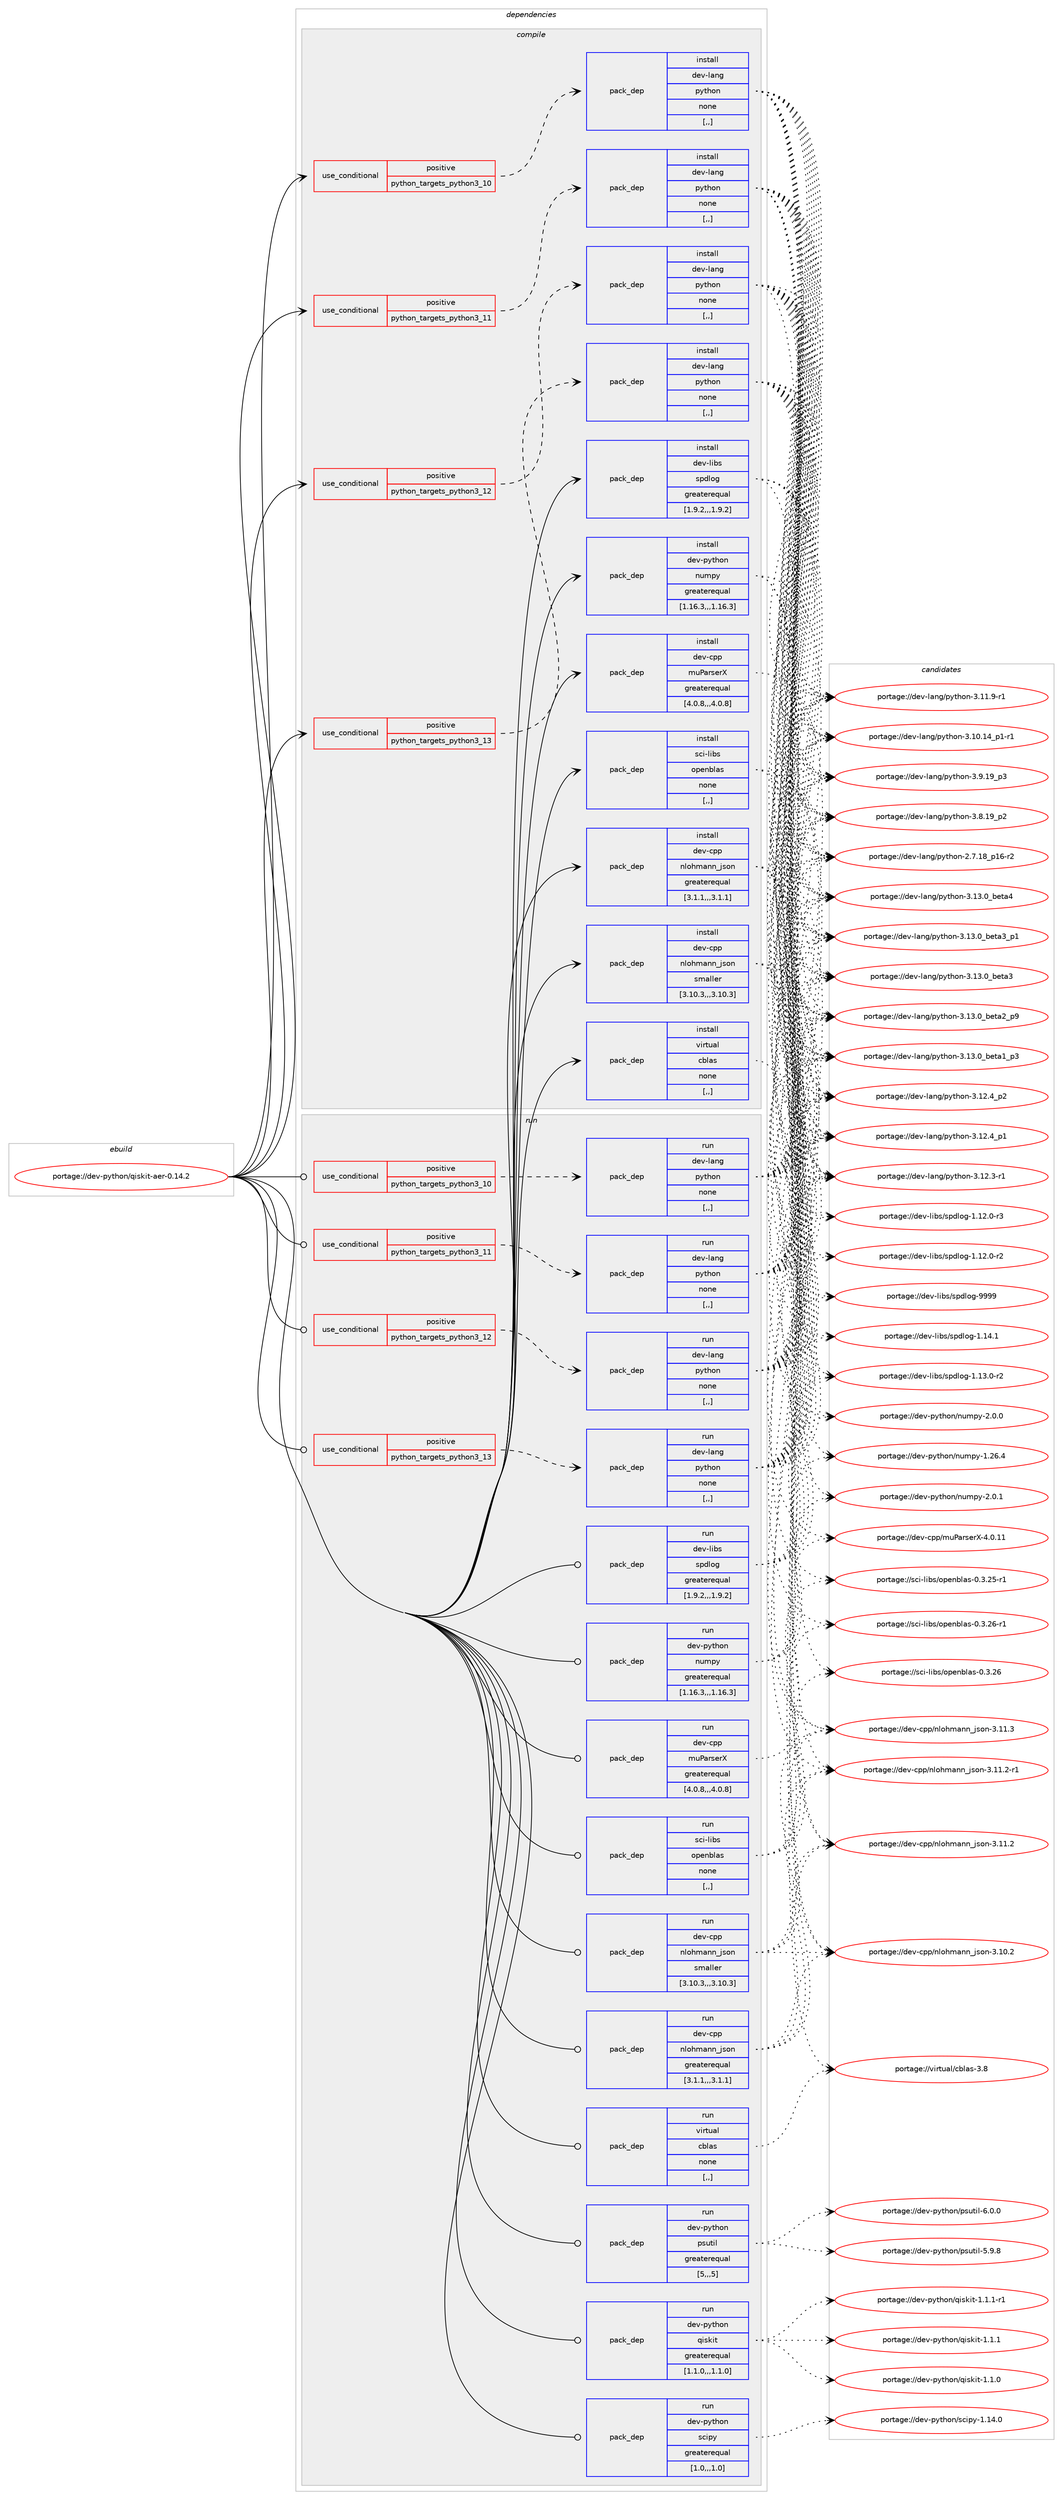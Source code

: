 digraph prolog {

# *************
# Graph options
# *************

newrank=true;
concentrate=true;
compound=true;
graph [rankdir=LR,fontname=Helvetica,fontsize=10,ranksep=1.5];#, ranksep=2.5, nodesep=0.2];
edge  [arrowhead=vee];
node  [fontname=Helvetica,fontsize=10];

# **********
# The ebuild
# **********

subgraph cluster_leftcol {
color=gray;
label=<<i>ebuild</i>>;
id [label="portage://dev-python/qiskit-aer-0.14.2", color=red, width=4, href="../dev-python/qiskit-aer-0.14.2.svg"];
}

# ****************
# The dependencies
# ****************

subgraph cluster_midcol {
color=gray;
label=<<i>dependencies</i>>;
subgraph cluster_compile {
fillcolor="#eeeeee";
style=filled;
label=<<i>compile</i>>;
subgraph cond38811 {
dependency161512 [label=<<TABLE BORDER="0" CELLBORDER="1" CELLSPACING="0" CELLPADDING="4"><TR><TD ROWSPAN="3" CELLPADDING="10">use_conditional</TD></TR><TR><TD>positive</TD></TR><TR><TD>python_targets_python3_10</TD></TR></TABLE>>, shape=none, color=red];
subgraph pack121429 {
dependency161513 [label=<<TABLE BORDER="0" CELLBORDER="1" CELLSPACING="0" CELLPADDING="4" WIDTH="220"><TR><TD ROWSPAN="6" CELLPADDING="30">pack_dep</TD></TR><TR><TD WIDTH="110">install</TD></TR><TR><TD>dev-lang</TD></TR><TR><TD>python</TD></TR><TR><TD>none</TD></TR><TR><TD>[,,]</TD></TR></TABLE>>, shape=none, color=blue];
}
dependency161512:e -> dependency161513:w [weight=20,style="dashed",arrowhead="vee"];
}
id:e -> dependency161512:w [weight=20,style="solid",arrowhead="vee"];
subgraph cond38812 {
dependency161514 [label=<<TABLE BORDER="0" CELLBORDER="1" CELLSPACING="0" CELLPADDING="4"><TR><TD ROWSPAN="3" CELLPADDING="10">use_conditional</TD></TR><TR><TD>positive</TD></TR><TR><TD>python_targets_python3_11</TD></TR></TABLE>>, shape=none, color=red];
subgraph pack121430 {
dependency161515 [label=<<TABLE BORDER="0" CELLBORDER="1" CELLSPACING="0" CELLPADDING="4" WIDTH="220"><TR><TD ROWSPAN="6" CELLPADDING="30">pack_dep</TD></TR><TR><TD WIDTH="110">install</TD></TR><TR><TD>dev-lang</TD></TR><TR><TD>python</TD></TR><TR><TD>none</TD></TR><TR><TD>[,,]</TD></TR></TABLE>>, shape=none, color=blue];
}
dependency161514:e -> dependency161515:w [weight=20,style="dashed",arrowhead="vee"];
}
id:e -> dependency161514:w [weight=20,style="solid",arrowhead="vee"];
subgraph cond38813 {
dependency161516 [label=<<TABLE BORDER="0" CELLBORDER="1" CELLSPACING="0" CELLPADDING="4"><TR><TD ROWSPAN="3" CELLPADDING="10">use_conditional</TD></TR><TR><TD>positive</TD></TR><TR><TD>python_targets_python3_12</TD></TR></TABLE>>, shape=none, color=red];
subgraph pack121431 {
dependency161517 [label=<<TABLE BORDER="0" CELLBORDER="1" CELLSPACING="0" CELLPADDING="4" WIDTH="220"><TR><TD ROWSPAN="6" CELLPADDING="30">pack_dep</TD></TR><TR><TD WIDTH="110">install</TD></TR><TR><TD>dev-lang</TD></TR><TR><TD>python</TD></TR><TR><TD>none</TD></TR><TR><TD>[,,]</TD></TR></TABLE>>, shape=none, color=blue];
}
dependency161516:e -> dependency161517:w [weight=20,style="dashed",arrowhead="vee"];
}
id:e -> dependency161516:w [weight=20,style="solid",arrowhead="vee"];
subgraph cond38814 {
dependency161518 [label=<<TABLE BORDER="0" CELLBORDER="1" CELLSPACING="0" CELLPADDING="4"><TR><TD ROWSPAN="3" CELLPADDING="10">use_conditional</TD></TR><TR><TD>positive</TD></TR><TR><TD>python_targets_python3_13</TD></TR></TABLE>>, shape=none, color=red];
subgraph pack121432 {
dependency161519 [label=<<TABLE BORDER="0" CELLBORDER="1" CELLSPACING="0" CELLPADDING="4" WIDTH="220"><TR><TD ROWSPAN="6" CELLPADDING="30">pack_dep</TD></TR><TR><TD WIDTH="110">install</TD></TR><TR><TD>dev-lang</TD></TR><TR><TD>python</TD></TR><TR><TD>none</TD></TR><TR><TD>[,,]</TD></TR></TABLE>>, shape=none, color=blue];
}
dependency161518:e -> dependency161519:w [weight=20,style="dashed",arrowhead="vee"];
}
id:e -> dependency161518:w [weight=20,style="solid",arrowhead="vee"];
subgraph pack121433 {
dependency161520 [label=<<TABLE BORDER="0" CELLBORDER="1" CELLSPACING="0" CELLPADDING="4" WIDTH="220"><TR><TD ROWSPAN="6" CELLPADDING="30">pack_dep</TD></TR><TR><TD WIDTH="110">install</TD></TR><TR><TD>dev-cpp</TD></TR><TR><TD>muParserX</TD></TR><TR><TD>greaterequal</TD></TR><TR><TD>[4.0.8,,,4.0.8]</TD></TR></TABLE>>, shape=none, color=blue];
}
id:e -> dependency161520:w [weight=20,style="solid",arrowhead="vee"];
subgraph pack121434 {
dependency161521 [label=<<TABLE BORDER="0" CELLBORDER="1" CELLSPACING="0" CELLPADDING="4" WIDTH="220"><TR><TD ROWSPAN="6" CELLPADDING="30">pack_dep</TD></TR><TR><TD WIDTH="110">install</TD></TR><TR><TD>dev-cpp</TD></TR><TR><TD>nlohmann_json</TD></TR><TR><TD>greaterequal</TD></TR><TR><TD>[3.1.1,,,3.1.1]</TD></TR></TABLE>>, shape=none, color=blue];
}
id:e -> dependency161521:w [weight=20,style="solid",arrowhead="vee"];
subgraph pack121435 {
dependency161522 [label=<<TABLE BORDER="0" CELLBORDER="1" CELLSPACING="0" CELLPADDING="4" WIDTH="220"><TR><TD ROWSPAN="6" CELLPADDING="30">pack_dep</TD></TR><TR><TD WIDTH="110">install</TD></TR><TR><TD>dev-cpp</TD></TR><TR><TD>nlohmann_json</TD></TR><TR><TD>smaller</TD></TR><TR><TD>[3.10.3,,,3.10.3]</TD></TR></TABLE>>, shape=none, color=blue];
}
id:e -> dependency161522:w [weight=20,style="solid",arrowhead="vee"];
subgraph pack121436 {
dependency161523 [label=<<TABLE BORDER="0" CELLBORDER="1" CELLSPACING="0" CELLPADDING="4" WIDTH="220"><TR><TD ROWSPAN="6" CELLPADDING="30">pack_dep</TD></TR><TR><TD WIDTH="110">install</TD></TR><TR><TD>dev-libs</TD></TR><TR><TD>spdlog</TD></TR><TR><TD>greaterequal</TD></TR><TR><TD>[1.9.2,,,1.9.2]</TD></TR></TABLE>>, shape=none, color=blue];
}
id:e -> dependency161523:w [weight=20,style="solid",arrowhead="vee"];
subgraph pack121437 {
dependency161524 [label=<<TABLE BORDER="0" CELLBORDER="1" CELLSPACING="0" CELLPADDING="4" WIDTH="220"><TR><TD ROWSPAN="6" CELLPADDING="30">pack_dep</TD></TR><TR><TD WIDTH="110">install</TD></TR><TR><TD>dev-python</TD></TR><TR><TD>numpy</TD></TR><TR><TD>greaterequal</TD></TR><TR><TD>[1.16.3,,,1.16.3]</TD></TR></TABLE>>, shape=none, color=blue];
}
id:e -> dependency161524:w [weight=20,style="solid",arrowhead="vee"];
subgraph pack121438 {
dependency161525 [label=<<TABLE BORDER="0" CELLBORDER="1" CELLSPACING="0" CELLPADDING="4" WIDTH="220"><TR><TD ROWSPAN="6" CELLPADDING="30">pack_dep</TD></TR><TR><TD WIDTH="110">install</TD></TR><TR><TD>sci-libs</TD></TR><TR><TD>openblas</TD></TR><TR><TD>none</TD></TR><TR><TD>[,,]</TD></TR></TABLE>>, shape=none, color=blue];
}
id:e -> dependency161525:w [weight=20,style="solid",arrowhead="vee"];
subgraph pack121439 {
dependency161526 [label=<<TABLE BORDER="0" CELLBORDER="1" CELLSPACING="0" CELLPADDING="4" WIDTH="220"><TR><TD ROWSPAN="6" CELLPADDING="30">pack_dep</TD></TR><TR><TD WIDTH="110">install</TD></TR><TR><TD>virtual</TD></TR><TR><TD>cblas</TD></TR><TR><TD>none</TD></TR><TR><TD>[,,]</TD></TR></TABLE>>, shape=none, color=blue];
}
id:e -> dependency161526:w [weight=20,style="solid",arrowhead="vee"];
}
subgraph cluster_compileandrun {
fillcolor="#eeeeee";
style=filled;
label=<<i>compile and run</i>>;
}
subgraph cluster_run {
fillcolor="#eeeeee";
style=filled;
label=<<i>run</i>>;
subgraph cond38815 {
dependency161527 [label=<<TABLE BORDER="0" CELLBORDER="1" CELLSPACING="0" CELLPADDING="4"><TR><TD ROWSPAN="3" CELLPADDING="10">use_conditional</TD></TR><TR><TD>positive</TD></TR><TR><TD>python_targets_python3_10</TD></TR></TABLE>>, shape=none, color=red];
subgraph pack121440 {
dependency161528 [label=<<TABLE BORDER="0" CELLBORDER="1" CELLSPACING="0" CELLPADDING="4" WIDTH="220"><TR><TD ROWSPAN="6" CELLPADDING="30">pack_dep</TD></TR><TR><TD WIDTH="110">run</TD></TR><TR><TD>dev-lang</TD></TR><TR><TD>python</TD></TR><TR><TD>none</TD></TR><TR><TD>[,,]</TD></TR></TABLE>>, shape=none, color=blue];
}
dependency161527:e -> dependency161528:w [weight=20,style="dashed",arrowhead="vee"];
}
id:e -> dependency161527:w [weight=20,style="solid",arrowhead="odot"];
subgraph cond38816 {
dependency161529 [label=<<TABLE BORDER="0" CELLBORDER="1" CELLSPACING="0" CELLPADDING="4"><TR><TD ROWSPAN="3" CELLPADDING="10">use_conditional</TD></TR><TR><TD>positive</TD></TR><TR><TD>python_targets_python3_11</TD></TR></TABLE>>, shape=none, color=red];
subgraph pack121441 {
dependency161530 [label=<<TABLE BORDER="0" CELLBORDER="1" CELLSPACING="0" CELLPADDING="4" WIDTH="220"><TR><TD ROWSPAN="6" CELLPADDING="30">pack_dep</TD></TR><TR><TD WIDTH="110">run</TD></TR><TR><TD>dev-lang</TD></TR><TR><TD>python</TD></TR><TR><TD>none</TD></TR><TR><TD>[,,]</TD></TR></TABLE>>, shape=none, color=blue];
}
dependency161529:e -> dependency161530:w [weight=20,style="dashed",arrowhead="vee"];
}
id:e -> dependency161529:w [weight=20,style="solid",arrowhead="odot"];
subgraph cond38817 {
dependency161531 [label=<<TABLE BORDER="0" CELLBORDER="1" CELLSPACING="0" CELLPADDING="4"><TR><TD ROWSPAN="3" CELLPADDING="10">use_conditional</TD></TR><TR><TD>positive</TD></TR><TR><TD>python_targets_python3_12</TD></TR></TABLE>>, shape=none, color=red];
subgraph pack121442 {
dependency161532 [label=<<TABLE BORDER="0" CELLBORDER="1" CELLSPACING="0" CELLPADDING="4" WIDTH="220"><TR><TD ROWSPAN="6" CELLPADDING="30">pack_dep</TD></TR><TR><TD WIDTH="110">run</TD></TR><TR><TD>dev-lang</TD></TR><TR><TD>python</TD></TR><TR><TD>none</TD></TR><TR><TD>[,,]</TD></TR></TABLE>>, shape=none, color=blue];
}
dependency161531:e -> dependency161532:w [weight=20,style="dashed",arrowhead="vee"];
}
id:e -> dependency161531:w [weight=20,style="solid",arrowhead="odot"];
subgraph cond38818 {
dependency161533 [label=<<TABLE BORDER="0" CELLBORDER="1" CELLSPACING="0" CELLPADDING="4"><TR><TD ROWSPAN="3" CELLPADDING="10">use_conditional</TD></TR><TR><TD>positive</TD></TR><TR><TD>python_targets_python3_13</TD></TR></TABLE>>, shape=none, color=red];
subgraph pack121443 {
dependency161534 [label=<<TABLE BORDER="0" CELLBORDER="1" CELLSPACING="0" CELLPADDING="4" WIDTH="220"><TR><TD ROWSPAN="6" CELLPADDING="30">pack_dep</TD></TR><TR><TD WIDTH="110">run</TD></TR><TR><TD>dev-lang</TD></TR><TR><TD>python</TD></TR><TR><TD>none</TD></TR><TR><TD>[,,]</TD></TR></TABLE>>, shape=none, color=blue];
}
dependency161533:e -> dependency161534:w [weight=20,style="dashed",arrowhead="vee"];
}
id:e -> dependency161533:w [weight=20,style="solid",arrowhead="odot"];
subgraph pack121444 {
dependency161535 [label=<<TABLE BORDER="0" CELLBORDER="1" CELLSPACING="0" CELLPADDING="4" WIDTH="220"><TR><TD ROWSPAN="6" CELLPADDING="30">pack_dep</TD></TR><TR><TD WIDTH="110">run</TD></TR><TR><TD>dev-cpp</TD></TR><TR><TD>muParserX</TD></TR><TR><TD>greaterequal</TD></TR><TR><TD>[4.0.8,,,4.0.8]</TD></TR></TABLE>>, shape=none, color=blue];
}
id:e -> dependency161535:w [weight=20,style="solid",arrowhead="odot"];
subgraph pack121445 {
dependency161536 [label=<<TABLE BORDER="0" CELLBORDER="1" CELLSPACING="0" CELLPADDING="4" WIDTH="220"><TR><TD ROWSPAN="6" CELLPADDING="30">pack_dep</TD></TR><TR><TD WIDTH="110">run</TD></TR><TR><TD>dev-cpp</TD></TR><TR><TD>nlohmann_json</TD></TR><TR><TD>greaterequal</TD></TR><TR><TD>[3.1.1,,,3.1.1]</TD></TR></TABLE>>, shape=none, color=blue];
}
id:e -> dependency161536:w [weight=20,style="solid",arrowhead="odot"];
subgraph pack121446 {
dependency161537 [label=<<TABLE BORDER="0" CELLBORDER="1" CELLSPACING="0" CELLPADDING="4" WIDTH="220"><TR><TD ROWSPAN="6" CELLPADDING="30">pack_dep</TD></TR><TR><TD WIDTH="110">run</TD></TR><TR><TD>dev-cpp</TD></TR><TR><TD>nlohmann_json</TD></TR><TR><TD>smaller</TD></TR><TR><TD>[3.10.3,,,3.10.3]</TD></TR></TABLE>>, shape=none, color=blue];
}
id:e -> dependency161537:w [weight=20,style="solid",arrowhead="odot"];
subgraph pack121447 {
dependency161538 [label=<<TABLE BORDER="0" CELLBORDER="1" CELLSPACING="0" CELLPADDING="4" WIDTH="220"><TR><TD ROWSPAN="6" CELLPADDING="30">pack_dep</TD></TR><TR><TD WIDTH="110">run</TD></TR><TR><TD>dev-libs</TD></TR><TR><TD>spdlog</TD></TR><TR><TD>greaterequal</TD></TR><TR><TD>[1.9.2,,,1.9.2]</TD></TR></TABLE>>, shape=none, color=blue];
}
id:e -> dependency161538:w [weight=20,style="solid",arrowhead="odot"];
subgraph pack121448 {
dependency161539 [label=<<TABLE BORDER="0" CELLBORDER="1" CELLSPACING="0" CELLPADDING="4" WIDTH="220"><TR><TD ROWSPAN="6" CELLPADDING="30">pack_dep</TD></TR><TR><TD WIDTH="110">run</TD></TR><TR><TD>dev-python</TD></TR><TR><TD>numpy</TD></TR><TR><TD>greaterequal</TD></TR><TR><TD>[1.16.3,,,1.16.3]</TD></TR></TABLE>>, shape=none, color=blue];
}
id:e -> dependency161539:w [weight=20,style="solid",arrowhead="odot"];
subgraph pack121449 {
dependency161540 [label=<<TABLE BORDER="0" CELLBORDER="1" CELLSPACING="0" CELLPADDING="4" WIDTH="220"><TR><TD ROWSPAN="6" CELLPADDING="30">pack_dep</TD></TR><TR><TD WIDTH="110">run</TD></TR><TR><TD>dev-python</TD></TR><TR><TD>psutil</TD></TR><TR><TD>greaterequal</TD></TR><TR><TD>[5,,,5]</TD></TR></TABLE>>, shape=none, color=blue];
}
id:e -> dependency161540:w [weight=20,style="solid",arrowhead="odot"];
subgraph pack121450 {
dependency161541 [label=<<TABLE BORDER="0" CELLBORDER="1" CELLSPACING="0" CELLPADDING="4" WIDTH="220"><TR><TD ROWSPAN="6" CELLPADDING="30">pack_dep</TD></TR><TR><TD WIDTH="110">run</TD></TR><TR><TD>dev-python</TD></TR><TR><TD>qiskit</TD></TR><TR><TD>greaterequal</TD></TR><TR><TD>[1.1.0,,,1.1.0]</TD></TR></TABLE>>, shape=none, color=blue];
}
id:e -> dependency161541:w [weight=20,style="solid",arrowhead="odot"];
subgraph pack121451 {
dependency161542 [label=<<TABLE BORDER="0" CELLBORDER="1" CELLSPACING="0" CELLPADDING="4" WIDTH="220"><TR><TD ROWSPAN="6" CELLPADDING="30">pack_dep</TD></TR><TR><TD WIDTH="110">run</TD></TR><TR><TD>dev-python</TD></TR><TR><TD>scipy</TD></TR><TR><TD>greaterequal</TD></TR><TR><TD>[1.0,,,1.0]</TD></TR></TABLE>>, shape=none, color=blue];
}
id:e -> dependency161542:w [weight=20,style="solid",arrowhead="odot"];
subgraph pack121452 {
dependency161543 [label=<<TABLE BORDER="0" CELLBORDER="1" CELLSPACING="0" CELLPADDING="4" WIDTH="220"><TR><TD ROWSPAN="6" CELLPADDING="30">pack_dep</TD></TR><TR><TD WIDTH="110">run</TD></TR><TR><TD>sci-libs</TD></TR><TR><TD>openblas</TD></TR><TR><TD>none</TD></TR><TR><TD>[,,]</TD></TR></TABLE>>, shape=none, color=blue];
}
id:e -> dependency161543:w [weight=20,style="solid",arrowhead="odot"];
subgraph pack121453 {
dependency161544 [label=<<TABLE BORDER="0" CELLBORDER="1" CELLSPACING="0" CELLPADDING="4" WIDTH="220"><TR><TD ROWSPAN="6" CELLPADDING="30">pack_dep</TD></TR><TR><TD WIDTH="110">run</TD></TR><TR><TD>virtual</TD></TR><TR><TD>cblas</TD></TR><TR><TD>none</TD></TR><TR><TD>[,,]</TD></TR></TABLE>>, shape=none, color=blue];
}
id:e -> dependency161544:w [weight=20,style="solid",arrowhead="odot"];
}
}

# **************
# The candidates
# **************

subgraph cluster_choices {
rank=same;
color=gray;
label=<<i>candidates</i>>;

subgraph choice121429 {
color=black;
nodesep=1;
choice1001011184510897110103471121211161041111104551464951464895981011169752 [label="portage://dev-lang/python-3.13.0_beta4", color=red, width=4,href="../dev-lang/python-3.13.0_beta4.svg"];
choice10010111845108971101034711212111610411111045514649514648959810111697519511249 [label="portage://dev-lang/python-3.13.0_beta3_p1", color=red, width=4,href="../dev-lang/python-3.13.0_beta3_p1.svg"];
choice1001011184510897110103471121211161041111104551464951464895981011169751 [label="portage://dev-lang/python-3.13.0_beta3", color=red, width=4,href="../dev-lang/python-3.13.0_beta3.svg"];
choice10010111845108971101034711212111610411111045514649514648959810111697509511257 [label="portage://dev-lang/python-3.13.0_beta2_p9", color=red, width=4,href="../dev-lang/python-3.13.0_beta2_p9.svg"];
choice10010111845108971101034711212111610411111045514649514648959810111697499511251 [label="portage://dev-lang/python-3.13.0_beta1_p3", color=red, width=4,href="../dev-lang/python-3.13.0_beta1_p3.svg"];
choice100101118451089711010347112121116104111110455146495046529511250 [label="portage://dev-lang/python-3.12.4_p2", color=red, width=4,href="../dev-lang/python-3.12.4_p2.svg"];
choice100101118451089711010347112121116104111110455146495046529511249 [label="portage://dev-lang/python-3.12.4_p1", color=red, width=4,href="../dev-lang/python-3.12.4_p1.svg"];
choice100101118451089711010347112121116104111110455146495046514511449 [label="portage://dev-lang/python-3.12.3-r1", color=red, width=4,href="../dev-lang/python-3.12.3-r1.svg"];
choice100101118451089711010347112121116104111110455146494946574511449 [label="portage://dev-lang/python-3.11.9-r1", color=red, width=4,href="../dev-lang/python-3.11.9-r1.svg"];
choice100101118451089711010347112121116104111110455146494846495295112494511449 [label="portage://dev-lang/python-3.10.14_p1-r1", color=red, width=4,href="../dev-lang/python-3.10.14_p1-r1.svg"];
choice100101118451089711010347112121116104111110455146574649579511251 [label="portage://dev-lang/python-3.9.19_p3", color=red, width=4,href="../dev-lang/python-3.9.19_p3.svg"];
choice100101118451089711010347112121116104111110455146564649579511250 [label="portage://dev-lang/python-3.8.19_p2", color=red, width=4,href="../dev-lang/python-3.8.19_p2.svg"];
choice100101118451089711010347112121116104111110455046554649569511249544511450 [label="portage://dev-lang/python-2.7.18_p16-r2", color=red, width=4,href="../dev-lang/python-2.7.18_p16-r2.svg"];
dependency161513:e -> choice1001011184510897110103471121211161041111104551464951464895981011169752:w [style=dotted,weight="100"];
dependency161513:e -> choice10010111845108971101034711212111610411111045514649514648959810111697519511249:w [style=dotted,weight="100"];
dependency161513:e -> choice1001011184510897110103471121211161041111104551464951464895981011169751:w [style=dotted,weight="100"];
dependency161513:e -> choice10010111845108971101034711212111610411111045514649514648959810111697509511257:w [style=dotted,weight="100"];
dependency161513:e -> choice10010111845108971101034711212111610411111045514649514648959810111697499511251:w [style=dotted,weight="100"];
dependency161513:e -> choice100101118451089711010347112121116104111110455146495046529511250:w [style=dotted,weight="100"];
dependency161513:e -> choice100101118451089711010347112121116104111110455146495046529511249:w [style=dotted,weight="100"];
dependency161513:e -> choice100101118451089711010347112121116104111110455146495046514511449:w [style=dotted,weight="100"];
dependency161513:e -> choice100101118451089711010347112121116104111110455146494946574511449:w [style=dotted,weight="100"];
dependency161513:e -> choice100101118451089711010347112121116104111110455146494846495295112494511449:w [style=dotted,weight="100"];
dependency161513:e -> choice100101118451089711010347112121116104111110455146574649579511251:w [style=dotted,weight="100"];
dependency161513:e -> choice100101118451089711010347112121116104111110455146564649579511250:w [style=dotted,weight="100"];
dependency161513:e -> choice100101118451089711010347112121116104111110455046554649569511249544511450:w [style=dotted,weight="100"];
}
subgraph choice121430 {
color=black;
nodesep=1;
choice1001011184510897110103471121211161041111104551464951464895981011169752 [label="portage://dev-lang/python-3.13.0_beta4", color=red, width=4,href="../dev-lang/python-3.13.0_beta4.svg"];
choice10010111845108971101034711212111610411111045514649514648959810111697519511249 [label="portage://dev-lang/python-3.13.0_beta3_p1", color=red, width=4,href="../dev-lang/python-3.13.0_beta3_p1.svg"];
choice1001011184510897110103471121211161041111104551464951464895981011169751 [label="portage://dev-lang/python-3.13.0_beta3", color=red, width=4,href="../dev-lang/python-3.13.0_beta3.svg"];
choice10010111845108971101034711212111610411111045514649514648959810111697509511257 [label="portage://dev-lang/python-3.13.0_beta2_p9", color=red, width=4,href="../dev-lang/python-3.13.0_beta2_p9.svg"];
choice10010111845108971101034711212111610411111045514649514648959810111697499511251 [label="portage://dev-lang/python-3.13.0_beta1_p3", color=red, width=4,href="../dev-lang/python-3.13.0_beta1_p3.svg"];
choice100101118451089711010347112121116104111110455146495046529511250 [label="portage://dev-lang/python-3.12.4_p2", color=red, width=4,href="../dev-lang/python-3.12.4_p2.svg"];
choice100101118451089711010347112121116104111110455146495046529511249 [label="portage://dev-lang/python-3.12.4_p1", color=red, width=4,href="../dev-lang/python-3.12.4_p1.svg"];
choice100101118451089711010347112121116104111110455146495046514511449 [label="portage://dev-lang/python-3.12.3-r1", color=red, width=4,href="../dev-lang/python-3.12.3-r1.svg"];
choice100101118451089711010347112121116104111110455146494946574511449 [label="portage://dev-lang/python-3.11.9-r1", color=red, width=4,href="../dev-lang/python-3.11.9-r1.svg"];
choice100101118451089711010347112121116104111110455146494846495295112494511449 [label="portage://dev-lang/python-3.10.14_p1-r1", color=red, width=4,href="../dev-lang/python-3.10.14_p1-r1.svg"];
choice100101118451089711010347112121116104111110455146574649579511251 [label="portage://dev-lang/python-3.9.19_p3", color=red, width=4,href="../dev-lang/python-3.9.19_p3.svg"];
choice100101118451089711010347112121116104111110455146564649579511250 [label="portage://dev-lang/python-3.8.19_p2", color=red, width=4,href="../dev-lang/python-3.8.19_p2.svg"];
choice100101118451089711010347112121116104111110455046554649569511249544511450 [label="portage://dev-lang/python-2.7.18_p16-r2", color=red, width=4,href="../dev-lang/python-2.7.18_p16-r2.svg"];
dependency161515:e -> choice1001011184510897110103471121211161041111104551464951464895981011169752:w [style=dotted,weight="100"];
dependency161515:e -> choice10010111845108971101034711212111610411111045514649514648959810111697519511249:w [style=dotted,weight="100"];
dependency161515:e -> choice1001011184510897110103471121211161041111104551464951464895981011169751:w [style=dotted,weight="100"];
dependency161515:e -> choice10010111845108971101034711212111610411111045514649514648959810111697509511257:w [style=dotted,weight="100"];
dependency161515:e -> choice10010111845108971101034711212111610411111045514649514648959810111697499511251:w [style=dotted,weight="100"];
dependency161515:e -> choice100101118451089711010347112121116104111110455146495046529511250:w [style=dotted,weight="100"];
dependency161515:e -> choice100101118451089711010347112121116104111110455146495046529511249:w [style=dotted,weight="100"];
dependency161515:e -> choice100101118451089711010347112121116104111110455146495046514511449:w [style=dotted,weight="100"];
dependency161515:e -> choice100101118451089711010347112121116104111110455146494946574511449:w [style=dotted,weight="100"];
dependency161515:e -> choice100101118451089711010347112121116104111110455146494846495295112494511449:w [style=dotted,weight="100"];
dependency161515:e -> choice100101118451089711010347112121116104111110455146574649579511251:w [style=dotted,weight="100"];
dependency161515:e -> choice100101118451089711010347112121116104111110455146564649579511250:w [style=dotted,weight="100"];
dependency161515:e -> choice100101118451089711010347112121116104111110455046554649569511249544511450:w [style=dotted,weight="100"];
}
subgraph choice121431 {
color=black;
nodesep=1;
choice1001011184510897110103471121211161041111104551464951464895981011169752 [label="portage://dev-lang/python-3.13.0_beta4", color=red, width=4,href="../dev-lang/python-3.13.0_beta4.svg"];
choice10010111845108971101034711212111610411111045514649514648959810111697519511249 [label="portage://dev-lang/python-3.13.0_beta3_p1", color=red, width=4,href="../dev-lang/python-3.13.0_beta3_p1.svg"];
choice1001011184510897110103471121211161041111104551464951464895981011169751 [label="portage://dev-lang/python-3.13.0_beta3", color=red, width=4,href="../dev-lang/python-3.13.0_beta3.svg"];
choice10010111845108971101034711212111610411111045514649514648959810111697509511257 [label="portage://dev-lang/python-3.13.0_beta2_p9", color=red, width=4,href="../dev-lang/python-3.13.0_beta2_p9.svg"];
choice10010111845108971101034711212111610411111045514649514648959810111697499511251 [label="portage://dev-lang/python-3.13.0_beta1_p3", color=red, width=4,href="../dev-lang/python-3.13.0_beta1_p3.svg"];
choice100101118451089711010347112121116104111110455146495046529511250 [label="portage://dev-lang/python-3.12.4_p2", color=red, width=4,href="../dev-lang/python-3.12.4_p2.svg"];
choice100101118451089711010347112121116104111110455146495046529511249 [label="portage://dev-lang/python-3.12.4_p1", color=red, width=4,href="../dev-lang/python-3.12.4_p1.svg"];
choice100101118451089711010347112121116104111110455146495046514511449 [label="portage://dev-lang/python-3.12.3-r1", color=red, width=4,href="../dev-lang/python-3.12.3-r1.svg"];
choice100101118451089711010347112121116104111110455146494946574511449 [label="portage://dev-lang/python-3.11.9-r1", color=red, width=4,href="../dev-lang/python-3.11.9-r1.svg"];
choice100101118451089711010347112121116104111110455146494846495295112494511449 [label="portage://dev-lang/python-3.10.14_p1-r1", color=red, width=4,href="../dev-lang/python-3.10.14_p1-r1.svg"];
choice100101118451089711010347112121116104111110455146574649579511251 [label="portage://dev-lang/python-3.9.19_p3", color=red, width=4,href="../dev-lang/python-3.9.19_p3.svg"];
choice100101118451089711010347112121116104111110455146564649579511250 [label="portage://dev-lang/python-3.8.19_p2", color=red, width=4,href="../dev-lang/python-3.8.19_p2.svg"];
choice100101118451089711010347112121116104111110455046554649569511249544511450 [label="portage://dev-lang/python-2.7.18_p16-r2", color=red, width=4,href="../dev-lang/python-2.7.18_p16-r2.svg"];
dependency161517:e -> choice1001011184510897110103471121211161041111104551464951464895981011169752:w [style=dotted,weight="100"];
dependency161517:e -> choice10010111845108971101034711212111610411111045514649514648959810111697519511249:w [style=dotted,weight="100"];
dependency161517:e -> choice1001011184510897110103471121211161041111104551464951464895981011169751:w [style=dotted,weight="100"];
dependency161517:e -> choice10010111845108971101034711212111610411111045514649514648959810111697509511257:w [style=dotted,weight="100"];
dependency161517:e -> choice10010111845108971101034711212111610411111045514649514648959810111697499511251:w [style=dotted,weight="100"];
dependency161517:e -> choice100101118451089711010347112121116104111110455146495046529511250:w [style=dotted,weight="100"];
dependency161517:e -> choice100101118451089711010347112121116104111110455146495046529511249:w [style=dotted,weight="100"];
dependency161517:e -> choice100101118451089711010347112121116104111110455146495046514511449:w [style=dotted,weight="100"];
dependency161517:e -> choice100101118451089711010347112121116104111110455146494946574511449:w [style=dotted,weight="100"];
dependency161517:e -> choice100101118451089711010347112121116104111110455146494846495295112494511449:w [style=dotted,weight="100"];
dependency161517:e -> choice100101118451089711010347112121116104111110455146574649579511251:w [style=dotted,weight="100"];
dependency161517:e -> choice100101118451089711010347112121116104111110455146564649579511250:w [style=dotted,weight="100"];
dependency161517:e -> choice100101118451089711010347112121116104111110455046554649569511249544511450:w [style=dotted,weight="100"];
}
subgraph choice121432 {
color=black;
nodesep=1;
choice1001011184510897110103471121211161041111104551464951464895981011169752 [label="portage://dev-lang/python-3.13.0_beta4", color=red, width=4,href="../dev-lang/python-3.13.0_beta4.svg"];
choice10010111845108971101034711212111610411111045514649514648959810111697519511249 [label="portage://dev-lang/python-3.13.0_beta3_p1", color=red, width=4,href="../dev-lang/python-3.13.0_beta3_p1.svg"];
choice1001011184510897110103471121211161041111104551464951464895981011169751 [label="portage://dev-lang/python-3.13.0_beta3", color=red, width=4,href="../dev-lang/python-3.13.0_beta3.svg"];
choice10010111845108971101034711212111610411111045514649514648959810111697509511257 [label="portage://dev-lang/python-3.13.0_beta2_p9", color=red, width=4,href="../dev-lang/python-3.13.0_beta2_p9.svg"];
choice10010111845108971101034711212111610411111045514649514648959810111697499511251 [label="portage://dev-lang/python-3.13.0_beta1_p3", color=red, width=4,href="../dev-lang/python-3.13.0_beta1_p3.svg"];
choice100101118451089711010347112121116104111110455146495046529511250 [label="portage://dev-lang/python-3.12.4_p2", color=red, width=4,href="../dev-lang/python-3.12.4_p2.svg"];
choice100101118451089711010347112121116104111110455146495046529511249 [label="portage://dev-lang/python-3.12.4_p1", color=red, width=4,href="../dev-lang/python-3.12.4_p1.svg"];
choice100101118451089711010347112121116104111110455146495046514511449 [label="portage://dev-lang/python-3.12.3-r1", color=red, width=4,href="../dev-lang/python-3.12.3-r1.svg"];
choice100101118451089711010347112121116104111110455146494946574511449 [label="portage://dev-lang/python-3.11.9-r1", color=red, width=4,href="../dev-lang/python-3.11.9-r1.svg"];
choice100101118451089711010347112121116104111110455146494846495295112494511449 [label="portage://dev-lang/python-3.10.14_p1-r1", color=red, width=4,href="../dev-lang/python-3.10.14_p1-r1.svg"];
choice100101118451089711010347112121116104111110455146574649579511251 [label="portage://dev-lang/python-3.9.19_p3", color=red, width=4,href="../dev-lang/python-3.9.19_p3.svg"];
choice100101118451089711010347112121116104111110455146564649579511250 [label="portage://dev-lang/python-3.8.19_p2", color=red, width=4,href="../dev-lang/python-3.8.19_p2.svg"];
choice100101118451089711010347112121116104111110455046554649569511249544511450 [label="portage://dev-lang/python-2.7.18_p16-r2", color=red, width=4,href="../dev-lang/python-2.7.18_p16-r2.svg"];
dependency161519:e -> choice1001011184510897110103471121211161041111104551464951464895981011169752:w [style=dotted,weight="100"];
dependency161519:e -> choice10010111845108971101034711212111610411111045514649514648959810111697519511249:w [style=dotted,weight="100"];
dependency161519:e -> choice1001011184510897110103471121211161041111104551464951464895981011169751:w [style=dotted,weight="100"];
dependency161519:e -> choice10010111845108971101034711212111610411111045514649514648959810111697509511257:w [style=dotted,weight="100"];
dependency161519:e -> choice10010111845108971101034711212111610411111045514649514648959810111697499511251:w [style=dotted,weight="100"];
dependency161519:e -> choice100101118451089711010347112121116104111110455146495046529511250:w [style=dotted,weight="100"];
dependency161519:e -> choice100101118451089711010347112121116104111110455146495046529511249:w [style=dotted,weight="100"];
dependency161519:e -> choice100101118451089711010347112121116104111110455146495046514511449:w [style=dotted,weight="100"];
dependency161519:e -> choice100101118451089711010347112121116104111110455146494946574511449:w [style=dotted,weight="100"];
dependency161519:e -> choice100101118451089711010347112121116104111110455146494846495295112494511449:w [style=dotted,weight="100"];
dependency161519:e -> choice100101118451089711010347112121116104111110455146574649579511251:w [style=dotted,weight="100"];
dependency161519:e -> choice100101118451089711010347112121116104111110455146564649579511250:w [style=dotted,weight="100"];
dependency161519:e -> choice100101118451089711010347112121116104111110455046554649569511249544511450:w [style=dotted,weight="100"];
}
subgraph choice121433 {
color=black;
nodesep=1;
choice10010111845991121124710911780971141151011148845524648464949 [label="portage://dev-cpp/muParserX-4.0.11", color=red, width=4,href="../dev-cpp/muParserX-4.0.11.svg"];
dependency161520:e -> choice10010111845991121124710911780971141151011148845524648464949:w [style=dotted,weight="100"];
}
subgraph choice121434 {
color=black;
nodesep=1;
choice100101118459911211247110108111104109971101109510611511111045514649494651 [label="portage://dev-cpp/nlohmann_json-3.11.3", color=red, width=4,href="../dev-cpp/nlohmann_json-3.11.3.svg"];
choice1001011184599112112471101081111041099711011095106115111110455146494946504511449 [label="portage://dev-cpp/nlohmann_json-3.11.2-r1", color=red, width=4,href="../dev-cpp/nlohmann_json-3.11.2-r1.svg"];
choice100101118459911211247110108111104109971101109510611511111045514649494650 [label="portage://dev-cpp/nlohmann_json-3.11.2", color=red, width=4,href="../dev-cpp/nlohmann_json-3.11.2.svg"];
choice100101118459911211247110108111104109971101109510611511111045514649484650 [label="portage://dev-cpp/nlohmann_json-3.10.2", color=red, width=4,href="../dev-cpp/nlohmann_json-3.10.2.svg"];
dependency161521:e -> choice100101118459911211247110108111104109971101109510611511111045514649494651:w [style=dotted,weight="100"];
dependency161521:e -> choice1001011184599112112471101081111041099711011095106115111110455146494946504511449:w [style=dotted,weight="100"];
dependency161521:e -> choice100101118459911211247110108111104109971101109510611511111045514649494650:w [style=dotted,weight="100"];
dependency161521:e -> choice100101118459911211247110108111104109971101109510611511111045514649484650:w [style=dotted,weight="100"];
}
subgraph choice121435 {
color=black;
nodesep=1;
choice100101118459911211247110108111104109971101109510611511111045514649494651 [label="portage://dev-cpp/nlohmann_json-3.11.3", color=red, width=4,href="../dev-cpp/nlohmann_json-3.11.3.svg"];
choice1001011184599112112471101081111041099711011095106115111110455146494946504511449 [label="portage://dev-cpp/nlohmann_json-3.11.2-r1", color=red, width=4,href="../dev-cpp/nlohmann_json-3.11.2-r1.svg"];
choice100101118459911211247110108111104109971101109510611511111045514649494650 [label="portage://dev-cpp/nlohmann_json-3.11.2", color=red, width=4,href="../dev-cpp/nlohmann_json-3.11.2.svg"];
choice100101118459911211247110108111104109971101109510611511111045514649484650 [label="portage://dev-cpp/nlohmann_json-3.10.2", color=red, width=4,href="../dev-cpp/nlohmann_json-3.10.2.svg"];
dependency161522:e -> choice100101118459911211247110108111104109971101109510611511111045514649494651:w [style=dotted,weight="100"];
dependency161522:e -> choice1001011184599112112471101081111041099711011095106115111110455146494946504511449:w [style=dotted,weight="100"];
dependency161522:e -> choice100101118459911211247110108111104109971101109510611511111045514649494650:w [style=dotted,weight="100"];
dependency161522:e -> choice100101118459911211247110108111104109971101109510611511111045514649484650:w [style=dotted,weight="100"];
}
subgraph choice121436 {
color=black;
nodesep=1;
choice1001011184510810598115471151121001081111034557575757 [label="portage://dev-libs/spdlog-9999", color=red, width=4,href="../dev-libs/spdlog-9999.svg"];
choice10010111845108105981154711511210010811110345494649524649 [label="portage://dev-libs/spdlog-1.14.1", color=red, width=4,href="../dev-libs/spdlog-1.14.1.svg"];
choice100101118451081059811547115112100108111103454946495146484511450 [label="portage://dev-libs/spdlog-1.13.0-r2", color=red, width=4,href="../dev-libs/spdlog-1.13.0-r2.svg"];
choice100101118451081059811547115112100108111103454946495046484511451 [label="portage://dev-libs/spdlog-1.12.0-r3", color=red, width=4,href="../dev-libs/spdlog-1.12.0-r3.svg"];
choice100101118451081059811547115112100108111103454946495046484511450 [label="portage://dev-libs/spdlog-1.12.0-r2", color=red, width=4,href="../dev-libs/spdlog-1.12.0-r2.svg"];
dependency161523:e -> choice1001011184510810598115471151121001081111034557575757:w [style=dotted,weight="100"];
dependency161523:e -> choice10010111845108105981154711511210010811110345494649524649:w [style=dotted,weight="100"];
dependency161523:e -> choice100101118451081059811547115112100108111103454946495146484511450:w [style=dotted,weight="100"];
dependency161523:e -> choice100101118451081059811547115112100108111103454946495046484511451:w [style=dotted,weight="100"];
dependency161523:e -> choice100101118451081059811547115112100108111103454946495046484511450:w [style=dotted,weight="100"];
}
subgraph choice121437 {
color=black;
nodesep=1;
choice1001011184511212111610411111047110117109112121455046484649 [label="portage://dev-python/numpy-2.0.1", color=red, width=4,href="../dev-python/numpy-2.0.1.svg"];
choice1001011184511212111610411111047110117109112121455046484648 [label="portage://dev-python/numpy-2.0.0", color=red, width=4,href="../dev-python/numpy-2.0.0.svg"];
choice100101118451121211161041111104711011710911212145494650544652 [label="portage://dev-python/numpy-1.26.4", color=red, width=4,href="../dev-python/numpy-1.26.4.svg"];
dependency161524:e -> choice1001011184511212111610411111047110117109112121455046484649:w [style=dotted,weight="100"];
dependency161524:e -> choice1001011184511212111610411111047110117109112121455046484648:w [style=dotted,weight="100"];
dependency161524:e -> choice100101118451121211161041111104711011710911212145494650544652:w [style=dotted,weight="100"];
}
subgraph choice121438 {
color=black;
nodesep=1;
choice115991054510810598115471111121011109810897115454846514650544511449 [label="portage://sci-libs/openblas-0.3.26-r1", color=red, width=4,href="../sci-libs/openblas-0.3.26-r1.svg"];
choice11599105451081059811547111112101110981089711545484651465054 [label="portage://sci-libs/openblas-0.3.26", color=red, width=4,href="../sci-libs/openblas-0.3.26.svg"];
choice115991054510810598115471111121011109810897115454846514650534511449 [label="portage://sci-libs/openblas-0.3.25-r1", color=red, width=4,href="../sci-libs/openblas-0.3.25-r1.svg"];
dependency161525:e -> choice115991054510810598115471111121011109810897115454846514650544511449:w [style=dotted,weight="100"];
dependency161525:e -> choice11599105451081059811547111112101110981089711545484651465054:w [style=dotted,weight="100"];
dependency161525:e -> choice115991054510810598115471111121011109810897115454846514650534511449:w [style=dotted,weight="100"];
}
subgraph choice121439 {
color=black;
nodesep=1;
choice118105114116117971084799981089711545514656 [label="portage://virtual/cblas-3.8", color=red, width=4,href="../virtual/cblas-3.8.svg"];
dependency161526:e -> choice118105114116117971084799981089711545514656:w [style=dotted,weight="100"];
}
subgraph choice121440 {
color=black;
nodesep=1;
choice1001011184510897110103471121211161041111104551464951464895981011169752 [label="portage://dev-lang/python-3.13.0_beta4", color=red, width=4,href="../dev-lang/python-3.13.0_beta4.svg"];
choice10010111845108971101034711212111610411111045514649514648959810111697519511249 [label="portage://dev-lang/python-3.13.0_beta3_p1", color=red, width=4,href="../dev-lang/python-3.13.0_beta3_p1.svg"];
choice1001011184510897110103471121211161041111104551464951464895981011169751 [label="portage://dev-lang/python-3.13.0_beta3", color=red, width=4,href="../dev-lang/python-3.13.0_beta3.svg"];
choice10010111845108971101034711212111610411111045514649514648959810111697509511257 [label="portage://dev-lang/python-3.13.0_beta2_p9", color=red, width=4,href="../dev-lang/python-3.13.0_beta2_p9.svg"];
choice10010111845108971101034711212111610411111045514649514648959810111697499511251 [label="portage://dev-lang/python-3.13.0_beta1_p3", color=red, width=4,href="../dev-lang/python-3.13.0_beta1_p3.svg"];
choice100101118451089711010347112121116104111110455146495046529511250 [label="portage://dev-lang/python-3.12.4_p2", color=red, width=4,href="../dev-lang/python-3.12.4_p2.svg"];
choice100101118451089711010347112121116104111110455146495046529511249 [label="portage://dev-lang/python-3.12.4_p1", color=red, width=4,href="../dev-lang/python-3.12.4_p1.svg"];
choice100101118451089711010347112121116104111110455146495046514511449 [label="portage://dev-lang/python-3.12.3-r1", color=red, width=4,href="../dev-lang/python-3.12.3-r1.svg"];
choice100101118451089711010347112121116104111110455146494946574511449 [label="portage://dev-lang/python-3.11.9-r1", color=red, width=4,href="../dev-lang/python-3.11.9-r1.svg"];
choice100101118451089711010347112121116104111110455146494846495295112494511449 [label="portage://dev-lang/python-3.10.14_p1-r1", color=red, width=4,href="../dev-lang/python-3.10.14_p1-r1.svg"];
choice100101118451089711010347112121116104111110455146574649579511251 [label="portage://dev-lang/python-3.9.19_p3", color=red, width=4,href="../dev-lang/python-3.9.19_p3.svg"];
choice100101118451089711010347112121116104111110455146564649579511250 [label="portage://dev-lang/python-3.8.19_p2", color=red, width=4,href="../dev-lang/python-3.8.19_p2.svg"];
choice100101118451089711010347112121116104111110455046554649569511249544511450 [label="portage://dev-lang/python-2.7.18_p16-r2", color=red, width=4,href="../dev-lang/python-2.7.18_p16-r2.svg"];
dependency161528:e -> choice1001011184510897110103471121211161041111104551464951464895981011169752:w [style=dotted,weight="100"];
dependency161528:e -> choice10010111845108971101034711212111610411111045514649514648959810111697519511249:w [style=dotted,weight="100"];
dependency161528:e -> choice1001011184510897110103471121211161041111104551464951464895981011169751:w [style=dotted,weight="100"];
dependency161528:e -> choice10010111845108971101034711212111610411111045514649514648959810111697509511257:w [style=dotted,weight="100"];
dependency161528:e -> choice10010111845108971101034711212111610411111045514649514648959810111697499511251:w [style=dotted,weight="100"];
dependency161528:e -> choice100101118451089711010347112121116104111110455146495046529511250:w [style=dotted,weight="100"];
dependency161528:e -> choice100101118451089711010347112121116104111110455146495046529511249:w [style=dotted,weight="100"];
dependency161528:e -> choice100101118451089711010347112121116104111110455146495046514511449:w [style=dotted,weight="100"];
dependency161528:e -> choice100101118451089711010347112121116104111110455146494946574511449:w [style=dotted,weight="100"];
dependency161528:e -> choice100101118451089711010347112121116104111110455146494846495295112494511449:w [style=dotted,weight="100"];
dependency161528:e -> choice100101118451089711010347112121116104111110455146574649579511251:w [style=dotted,weight="100"];
dependency161528:e -> choice100101118451089711010347112121116104111110455146564649579511250:w [style=dotted,weight="100"];
dependency161528:e -> choice100101118451089711010347112121116104111110455046554649569511249544511450:w [style=dotted,weight="100"];
}
subgraph choice121441 {
color=black;
nodesep=1;
choice1001011184510897110103471121211161041111104551464951464895981011169752 [label="portage://dev-lang/python-3.13.0_beta4", color=red, width=4,href="../dev-lang/python-3.13.0_beta4.svg"];
choice10010111845108971101034711212111610411111045514649514648959810111697519511249 [label="portage://dev-lang/python-3.13.0_beta3_p1", color=red, width=4,href="../dev-lang/python-3.13.0_beta3_p1.svg"];
choice1001011184510897110103471121211161041111104551464951464895981011169751 [label="portage://dev-lang/python-3.13.0_beta3", color=red, width=4,href="../dev-lang/python-3.13.0_beta3.svg"];
choice10010111845108971101034711212111610411111045514649514648959810111697509511257 [label="portage://dev-lang/python-3.13.0_beta2_p9", color=red, width=4,href="../dev-lang/python-3.13.0_beta2_p9.svg"];
choice10010111845108971101034711212111610411111045514649514648959810111697499511251 [label="portage://dev-lang/python-3.13.0_beta1_p3", color=red, width=4,href="../dev-lang/python-3.13.0_beta1_p3.svg"];
choice100101118451089711010347112121116104111110455146495046529511250 [label="portage://dev-lang/python-3.12.4_p2", color=red, width=4,href="../dev-lang/python-3.12.4_p2.svg"];
choice100101118451089711010347112121116104111110455146495046529511249 [label="portage://dev-lang/python-3.12.4_p1", color=red, width=4,href="../dev-lang/python-3.12.4_p1.svg"];
choice100101118451089711010347112121116104111110455146495046514511449 [label="portage://dev-lang/python-3.12.3-r1", color=red, width=4,href="../dev-lang/python-3.12.3-r1.svg"];
choice100101118451089711010347112121116104111110455146494946574511449 [label="portage://dev-lang/python-3.11.9-r1", color=red, width=4,href="../dev-lang/python-3.11.9-r1.svg"];
choice100101118451089711010347112121116104111110455146494846495295112494511449 [label="portage://dev-lang/python-3.10.14_p1-r1", color=red, width=4,href="../dev-lang/python-3.10.14_p1-r1.svg"];
choice100101118451089711010347112121116104111110455146574649579511251 [label="portage://dev-lang/python-3.9.19_p3", color=red, width=4,href="../dev-lang/python-3.9.19_p3.svg"];
choice100101118451089711010347112121116104111110455146564649579511250 [label="portage://dev-lang/python-3.8.19_p2", color=red, width=4,href="../dev-lang/python-3.8.19_p2.svg"];
choice100101118451089711010347112121116104111110455046554649569511249544511450 [label="portage://dev-lang/python-2.7.18_p16-r2", color=red, width=4,href="../dev-lang/python-2.7.18_p16-r2.svg"];
dependency161530:e -> choice1001011184510897110103471121211161041111104551464951464895981011169752:w [style=dotted,weight="100"];
dependency161530:e -> choice10010111845108971101034711212111610411111045514649514648959810111697519511249:w [style=dotted,weight="100"];
dependency161530:e -> choice1001011184510897110103471121211161041111104551464951464895981011169751:w [style=dotted,weight="100"];
dependency161530:e -> choice10010111845108971101034711212111610411111045514649514648959810111697509511257:w [style=dotted,weight="100"];
dependency161530:e -> choice10010111845108971101034711212111610411111045514649514648959810111697499511251:w [style=dotted,weight="100"];
dependency161530:e -> choice100101118451089711010347112121116104111110455146495046529511250:w [style=dotted,weight="100"];
dependency161530:e -> choice100101118451089711010347112121116104111110455146495046529511249:w [style=dotted,weight="100"];
dependency161530:e -> choice100101118451089711010347112121116104111110455146495046514511449:w [style=dotted,weight="100"];
dependency161530:e -> choice100101118451089711010347112121116104111110455146494946574511449:w [style=dotted,weight="100"];
dependency161530:e -> choice100101118451089711010347112121116104111110455146494846495295112494511449:w [style=dotted,weight="100"];
dependency161530:e -> choice100101118451089711010347112121116104111110455146574649579511251:w [style=dotted,weight="100"];
dependency161530:e -> choice100101118451089711010347112121116104111110455146564649579511250:w [style=dotted,weight="100"];
dependency161530:e -> choice100101118451089711010347112121116104111110455046554649569511249544511450:w [style=dotted,weight="100"];
}
subgraph choice121442 {
color=black;
nodesep=1;
choice1001011184510897110103471121211161041111104551464951464895981011169752 [label="portage://dev-lang/python-3.13.0_beta4", color=red, width=4,href="../dev-lang/python-3.13.0_beta4.svg"];
choice10010111845108971101034711212111610411111045514649514648959810111697519511249 [label="portage://dev-lang/python-3.13.0_beta3_p1", color=red, width=4,href="../dev-lang/python-3.13.0_beta3_p1.svg"];
choice1001011184510897110103471121211161041111104551464951464895981011169751 [label="portage://dev-lang/python-3.13.0_beta3", color=red, width=4,href="../dev-lang/python-3.13.0_beta3.svg"];
choice10010111845108971101034711212111610411111045514649514648959810111697509511257 [label="portage://dev-lang/python-3.13.0_beta2_p9", color=red, width=4,href="../dev-lang/python-3.13.0_beta2_p9.svg"];
choice10010111845108971101034711212111610411111045514649514648959810111697499511251 [label="portage://dev-lang/python-3.13.0_beta1_p3", color=red, width=4,href="../dev-lang/python-3.13.0_beta1_p3.svg"];
choice100101118451089711010347112121116104111110455146495046529511250 [label="portage://dev-lang/python-3.12.4_p2", color=red, width=4,href="../dev-lang/python-3.12.4_p2.svg"];
choice100101118451089711010347112121116104111110455146495046529511249 [label="portage://dev-lang/python-3.12.4_p1", color=red, width=4,href="../dev-lang/python-3.12.4_p1.svg"];
choice100101118451089711010347112121116104111110455146495046514511449 [label="portage://dev-lang/python-3.12.3-r1", color=red, width=4,href="../dev-lang/python-3.12.3-r1.svg"];
choice100101118451089711010347112121116104111110455146494946574511449 [label="portage://dev-lang/python-3.11.9-r1", color=red, width=4,href="../dev-lang/python-3.11.9-r1.svg"];
choice100101118451089711010347112121116104111110455146494846495295112494511449 [label="portage://dev-lang/python-3.10.14_p1-r1", color=red, width=4,href="../dev-lang/python-3.10.14_p1-r1.svg"];
choice100101118451089711010347112121116104111110455146574649579511251 [label="portage://dev-lang/python-3.9.19_p3", color=red, width=4,href="../dev-lang/python-3.9.19_p3.svg"];
choice100101118451089711010347112121116104111110455146564649579511250 [label="portage://dev-lang/python-3.8.19_p2", color=red, width=4,href="../dev-lang/python-3.8.19_p2.svg"];
choice100101118451089711010347112121116104111110455046554649569511249544511450 [label="portage://dev-lang/python-2.7.18_p16-r2", color=red, width=4,href="../dev-lang/python-2.7.18_p16-r2.svg"];
dependency161532:e -> choice1001011184510897110103471121211161041111104551464951464895981011169752:w [style=dotted,weight="100"];
dependency161532:e -> choice10010111845108971101034711212111610411111045514649514648959810111697519511249:w [style=dotted,weight="100"];
dependency161532:e -> choice1001011184510897110103471121211161041111104551464951464895981011169751:w [style=dotted,weight="100"];
dependency161532:e -> choice10010111845108971101034711212111610411111045514649514648959810111697509511257:w [style=dotted,weight="100"];
dependency161532:e -> choice10010111845108971101034711212111610411111045514649514648959810111697499511251:w [style=dotted,weight="100"];
dependency161532:e -> choice100101118451089711010347112121116104111110455146495046529511250:w [style=dotted,weight="100"];
dependency161532:e -> choice100101118451089711010347112121116104111110455146495046529511249:w [style=dotted,weight="100"];
dependency161532:e -> choice100101118451089711010347112121116104111110455146495046514511449:w [style=dotted,weight="100"];
dependency161532:e -> choice100101118451089711010347112121116104111110455146494946574511449:w [style=dotted,weight="100"];
dependency161532:e -> choice100101118451089711010347112121116104111110455146494846495295112494511449:w [style=dotted,weight="100"];
dependency161532:e -> choice100101118451089711010347112121116104111110455146574649579511251:w [style=dotted,weight="100"];
dependency161532:e -> choice100101118451089711010347112121116104111110455146564649579511250:w [style=dotted,weight="100"];
dependency161532:e -> choice100101118451089711010347112121116104111110455046554649569511249544511450:w [style=dotted,weight="100"];
}
subgraph choice121443 {
color=black;
nodesep=1;
choice1001011184510897110103471121211161041111104551464951464895981011169752 [label="portage://dev-lang/python-3.13.0_beta4", color=red, width=4,href="../dev-lang/python-3.13.0_beta4.svg"];
choice10010111845108971101034711212111610411111045514649514648959810111697519511249 [label="portage://dev-lang/python-3.13.0_beta3_p1", color=red, width=4,href="../dev-lang/python-3.13.0_beta3_p1.svg"];
choice1001011184510897110103471121211161041111104551464951464895981011169751 [label="portage://dev-lang/python-3.13.0_beta3", color=red, width=4,href="../dev-lang/python-3.13.0_beta3.svg"];
choice10010111845108971101034711212111610411111045514649514648959810111697509511257 [label="portage://dev-lang/python-3.13.0_beta2_p9", color=red, width=4,href="../dev-lang/python-3.13.0_beta2_p9.svg"];
choice10010111845108971101034711212111610411111045514649514648959810111697499511251 [label="portage://dev-lang/python-3.13.0_beta1_p3", color=red, width=4,href="../dev-lang/python-3.13.0_beta1_p3.svg"];
choice100101118451089711010347112121116104111110455146495046529511250 [label="portage://dev-lang/python-3.12.4_p2", color=red, width=4,href="../dev-lang/python-3.12.4_p2.svg"];
choice100101118451089711010347112121116104111110455146495046529511249 [label="portage://dev-lang/python-3.12.4_p1", color=red, width=4,href="../dev-lang/python-3.12.4_p1.svg"];
choice100101118451089711010347112121116104111110455146495046514511449 [label="portage://dev-lang/python-3.12.3-r1", color=red, width=4,href="../dev-lang/python-3.12.3-r1.svg"];
choice100101118451089711010347112121116104111110455146494946574511449 [label="portage://dev-lang/python-3.11.9-r1", color=red, width=4,href="../dev-lang/python-3.11.9-r1.svg"];
choice100101118451089711010347112121116104111110455146494846495295112494511449 [label="portage://dev-lang/python-3.10.14_p1-r1", color=red, width=4,href="../dev-lang/python-3.10.14_p1-r1.svg"];
choice100101118451089711010347112121116104111110455146574649579511251 [label="portage://dev-lang/python-3.9.19_p3", color=red, width=4,href="../dev-lang/python-3.9.19_p3.svg"];
choice100101118451089711010347112121116104111110455146564649579511250 [label="portage://dev-lang/python-3.8.19_p2", color=red, width=4,href="../dev-lang/python-3.8.19_p2.svg"];
choice100101118451089711010347112121116104111110455046554649569511249544511450 [label="portage://dev-lang/python-2.7.18_p16-r2", color=red, width=4,href="../dev-lang/python-2.7.18_p16-r2.svg"];
dependency161534:e -> choice1001011184510897110103471121211161041111104551464951464895981011169752:w [style=dotted,weight="100"];
dependency161534:e -> choice10010111845108971101034711212111610411111045514649514648959810111697519511249:w [style=dotted,weight="100"];
dependency161534:e -> choice1001011184510897110103471121211161041111104551464951464895981011169751:w [style=dotted,weight="100"];
dependency161534:e -> choice10010111845108971101034711212111610411111045514649514648959810111697509511257:w [style=dotted,weight="100"];
dependency161534:e -> choice10010111845108971101034711212111610411111045514649514648959810111697499511251:w [style=dotted,weight="100"];
dependency161534:e -> choice100101118451089711010347112121116104111110455146495046529511250:w [style=dotted,weight="100"];
dependency161534:e -> choice100101118451089711010347112121116104111110455146495046529511249:w [style=dotted,weight="100"];
dependency161534:e -> choice100101118451089711010347112121116104111110455146495046514511449:w [style=dotted,weight="100"];
dependency161534:e -> choice100101118451089711010347112121116104111110455146494946574511449:w [style=dotted,weight="100"];
dependency161534:e -> choice100101118451089711010347112121116104111110455146494846495295112494511449:w [style=dotted,weight="100"];
dependency161534:e -> choice100101118451089711010347112121116104111110455146574649579511251:w [style=dotted,weight="100"];
dependency161534:e -> choice100101118451089711010347112121116104111110455146564649579511250:w [style=dotted,weight="100"];
dependency161534:e -> choice100101118451089711010347112121116104111110455046554649569511249544511450:w [style=dotted,weight="100"];
}
subgraph choice121444 {
color=black;
nodesep=1;
choice10010111845991121124710911780971141151011148845524648464949 [label="portage://dev-cpp/muParserX-4.0.11", color=red, width=4,href="../dev-cpp/muParserX-4.0.11.svg"];
dependency161535:e -> choice10010111845991121124710911780971141151011148845524648464949:w [style=dotted,weight="100"];
}
subgraph choice121445 {
color=black;
nodesep=1;
choice100101118459911211247110108111104109971101109510611511111045514649494651 [label="portage://dev-cpp/nlohmann_json-3.11.3", color=red, width=4,href="../dev-cpp/nlohmann_json-3.11.3.svg"];
choice1001011184599112112471101081111041099711011095106115111110455146494946504511449 [label="portage://dev-cpp/nlohmann_json-3.11.2-r1", color=red, width=4,href="../dev-cpp/nlohmann_json-3.11.2-r1.svg"];
choice100101118459911211247110108111104109971101109510611511111045514649494650 [label="portage://dev-cpp/nlohmann_json-3.11.2", color=red, width=4,href="../dev-cpp/nlohmann_json-3.11.2.svg"];
choice100101118459911211247110108111104109971101109510611511111045514649484650 [label="portage://dev-cpp/nlohmann_json-3.10.2", color=red, width=4,href="../dev-cpp/nlohmann_json-3.10.2.svg"];
dependency161536:e -> choice100101118459911211247110108111104109971101109510611511111045514649494651:w [style=dotted,weight="100"];
dependency161536:e -> choice1001011184599112112471101081111041099711011095106115111110455146494946504511449:w [style=dotted,weight="100"];
dependency161536:e -> choice100101118459911211247110108111104109971101109510611511111045514649494650:w [style=dotted,weight="100"];
dependency161536:e -> choice100101118459911211247110108111104109971101109510611511111045514649484650:w [style=dotted,weight="100"];
}
subgraph choice121446 {
color=black;
nodesep=1;
choice100101118459911211247110108111104109971101109510611511111045514649494651 [label="portage://dev-cpp/nlohmann_json-3.11.3", color=red, width=4,href="../dev-cpp/nlohmann_json-3.11.3.svg"];
choice1001011184599112112471101081111041099711011095106115111110455146494946504511449 [label="portage://dev-cpp/nlohmann_json-3.11.2-r1", color=red, width=4,href="../dev-cpp/nlohmann_json-3.11.2-r1.svg"];
choice100101118459911211247110108111104109971101109510611511111045514649494650 [label="portage://dev-cpp/nlohmann_json-3.11.2", color=red, width=4,href="../dev-cpp/nlohmann_json-3.11.2.svg"];
choice100101118459911211247110108111104109971101109510611511111045514649484650 [label="portage://dev-cpp/nlohmann_json-3.10.2", color=red, width=4,href="../dev-cpp/nlohmann_json-3.10.2.svg"];
dependency161537:e -> choice100101118459911211247110108111104109971101109510611511111045514649494651:w [style=dotted,weight="100"];
dependency161537:e -> choice1001011184599112112471101081111041099711011095106115111110455146494946504511449:w [style=dotted,weight="100"];
dependency161537:e -> choice100101118459911211247110108111104109971101109510611511111045514649494650:w [style=dotted,weight="100"];
dependency161537:e -> choice100101118459911211247110108111104109971101109510611511111045514649484650:w [style=dotted,weight="100"];
}
subgraph choice121447 {
color=black;
nodesep=1;
choice1001011184510810598115471151121001081111034557575757 [label="portage://dev-libs/spdlog-9999", color=red, width=4,href="../dev-libs/spdlog-9999.svg"];
choice10010111845108105981154711511210010811110345494649524649 [label="portage://dev-libs/spdlog-1.14.1", color=red, width=4,href="../dev-libs/spdlog-1.14.1.svg"];
choice100101118451081059811547115112100108111103454946495146484511450 [label="portage://dev-libs/spdlog-1.13.0-r2", color=red, width=4,href="../dev-libs/spdlog-1.13.0-r2.svg"];
choice100101118451081059811547115112100108111103454946495046484511451 [label="portage://dev-libs/spdlog-1.12.0-r3", color=red, width=4,href="../dev-libs/spdlog-1.12.0-r3.svg"];
choice100101118451081059811547115112100108111103454946495046484511450 [label="portage://dev-libs/spdlog-1.12.0-r2", color=red, width=4,href="../dev-libs/spdlog-1.12.0-r2.svg"];
dependency161538:e -> choice1001011184510810598115471151121001081111034557575757:w [style=dotted,weight="100"];
dependency161538:e -> choice10010111845108105981154711511210010811110345494649524649:w [style=dotted,weight="100"];
dependency161538:e -> choice100101118451081059811547115112100108111103454946495146484511450:w [style=dotted,weight="100"];
dependency161538:e -> choice100101118451081059811547115112100108111103454946495046484511451:w [style=dotted,weight="100"];
dependency161538:e -> choice100101118451081059811547115112100108111103454946495046484511450:w [style=dotted,weight="100"];
}
subgraph choice121448 {
color=black;
nodesep=1;
choice1001011184511212111610411111047110117109112121455046484649 [label="portage://dev-python/numpy-2.0.1", color=red, width=4,href="../dev-python/numpy-2.0.1.svg"];
choice1001011184511212111610411111047110117109112121455046484648 [label="portage://dev-python/numpy-2.0.0", color=red, width=4,href="../dev-python/numpy-2.0.0.svg"];
choice100101118451121211161041111104711011710911212145494650544652 [label="portage://dev-python/numpy-1.26.4", color=red, width=4,href="../dev-python/numpy-1.26.4.svg"];
dependency161539:e -> choice1001011184511212111610411111047110117109112121455046484649:w [style=dotted,weight="100"];
dependency161539:e -> choice1001011184511212111610411111047110117109112121455046484648:w [style=dotted,weight="100"];
dependency161539:e -> choice100101118451121211161041111104711011710911212145494650544652:w [style=dotted,weight="100"];
}
subgraph choice121449 {
color=black;
nodesep=1;
choice1001011184511212111610411111047112115117116105108455446484648 [label="portage://dev-python/psutil-6.0.0", color=red, width=4,href="../dev-python/psutil-6.0.0.svg"];
choice1001011184511212111610411111047112115117116105108455346574656 [label="portage://dev-python/psutil-5.9.8", color=red, width=4,href="../dev-python/psutil-5.9.8.svg"];
dependency161540:e -> choice1001011184511212111610411111047112115117116105108455446484648:w [style=dotted,weight="100"];
dependency161540:e -> choice1001011184511212111610411111047112115117116105108455346574656:w [style=dotted,weight="100"];
}
subgraph choice121450 {
color=black;
nodesep=1;
choice10010111845112121116104111110471131051151071051164549464946494511449 [label="portage://dev-python/qiskit-1.1.1-r1", color=red, width=4,href="../dev-python/qiskit-1.1.1-r1.svg"];
choice1001011184511212111610411111047113105115107105116454946494649 [label="portage://dev-python/qiskit-1.1.1", color=red, width=4,href="../dev-python/qiskit-1.1.1.svg"];
choice1001011184511212111610411111047113105115107105116454946494648 [label="portage://dev-python/qiskit-1.1.0", color=red, width=4,href="../dev-python/qiskit-1.1.0.svg"];
dependency161541:e -> choice10010111845112121116104111110471131051151071051164549464946494511449:w [style=dotted,weight="100"];
dependency161541:e -> choice1001011184511212111610411111047113105115107105116454946494649:w [style=dotted,weight="100"];
dependency161541:e -> choice1001011184511212111610411111047113105115107105116454946494648:w [style=dotted,weight="100"];
}
subgraph choice121451 {
color=black;
nodesep=1;
choice10010111845112121116104111110471159910511212145494649524648 [label="portage://dev-python/scipy-1.14.0", color=red, width=4,href="../dev-python/scipy-1.14.0.svg"];
dependency161542:e -> choice10010111845112121116104111110471159910511212145494649524648:w [style=dotted,weight="100"];
}
subgraph choice121452 {
color=black;
nodesep=1;
choice115991054510810598115471111121011109810897115454846514650544511449 [label="portage://sci-libs/openblas-0.3.26-r1", color=red, width=4,href="../sci-libs/openblas-0.3.26-r1.svg"];
choice11599105451081059811547111112101110981089711545484651465054 [label="portage://sci-libs/openblas-0.3.26", color=red, width=4,href="../sci-libs/openblas-0.3.26.svg"];
choice115991054510810598115471111121011109810897115454846514650534511449 [label="portage://sci-libs/openblas-0.3.25-r1", color=red, width=4,href="../sci-libs/openblas-0.3.25-r1.svg"];
dependency161543:e -> choice115991054510810598115471111121011109810897115454846514650544511449:w [style=dotted,weight="100"];
dependency161543:e -> choice11599105451081059811547111112101110981089711545484651465054:w [style=dotted,weight="100"];
dependency161543:e -> choice115991054510810598115471111121011109810897115454846514650534511449:w [style=dotted,weight="100"];
}
subgraph choice121453 {
color=black;
nodesep=1;
choice118105114116117971084799981089711545514656 [label="portage://virtual/cblas-3.8", color=red, width=4,href="../virtual/cblas-3.8.svg"];
dependency161544:e -> choice118105114116117971084799981089711545514656:w [style=dotted,weight="100"];
}
}

}
